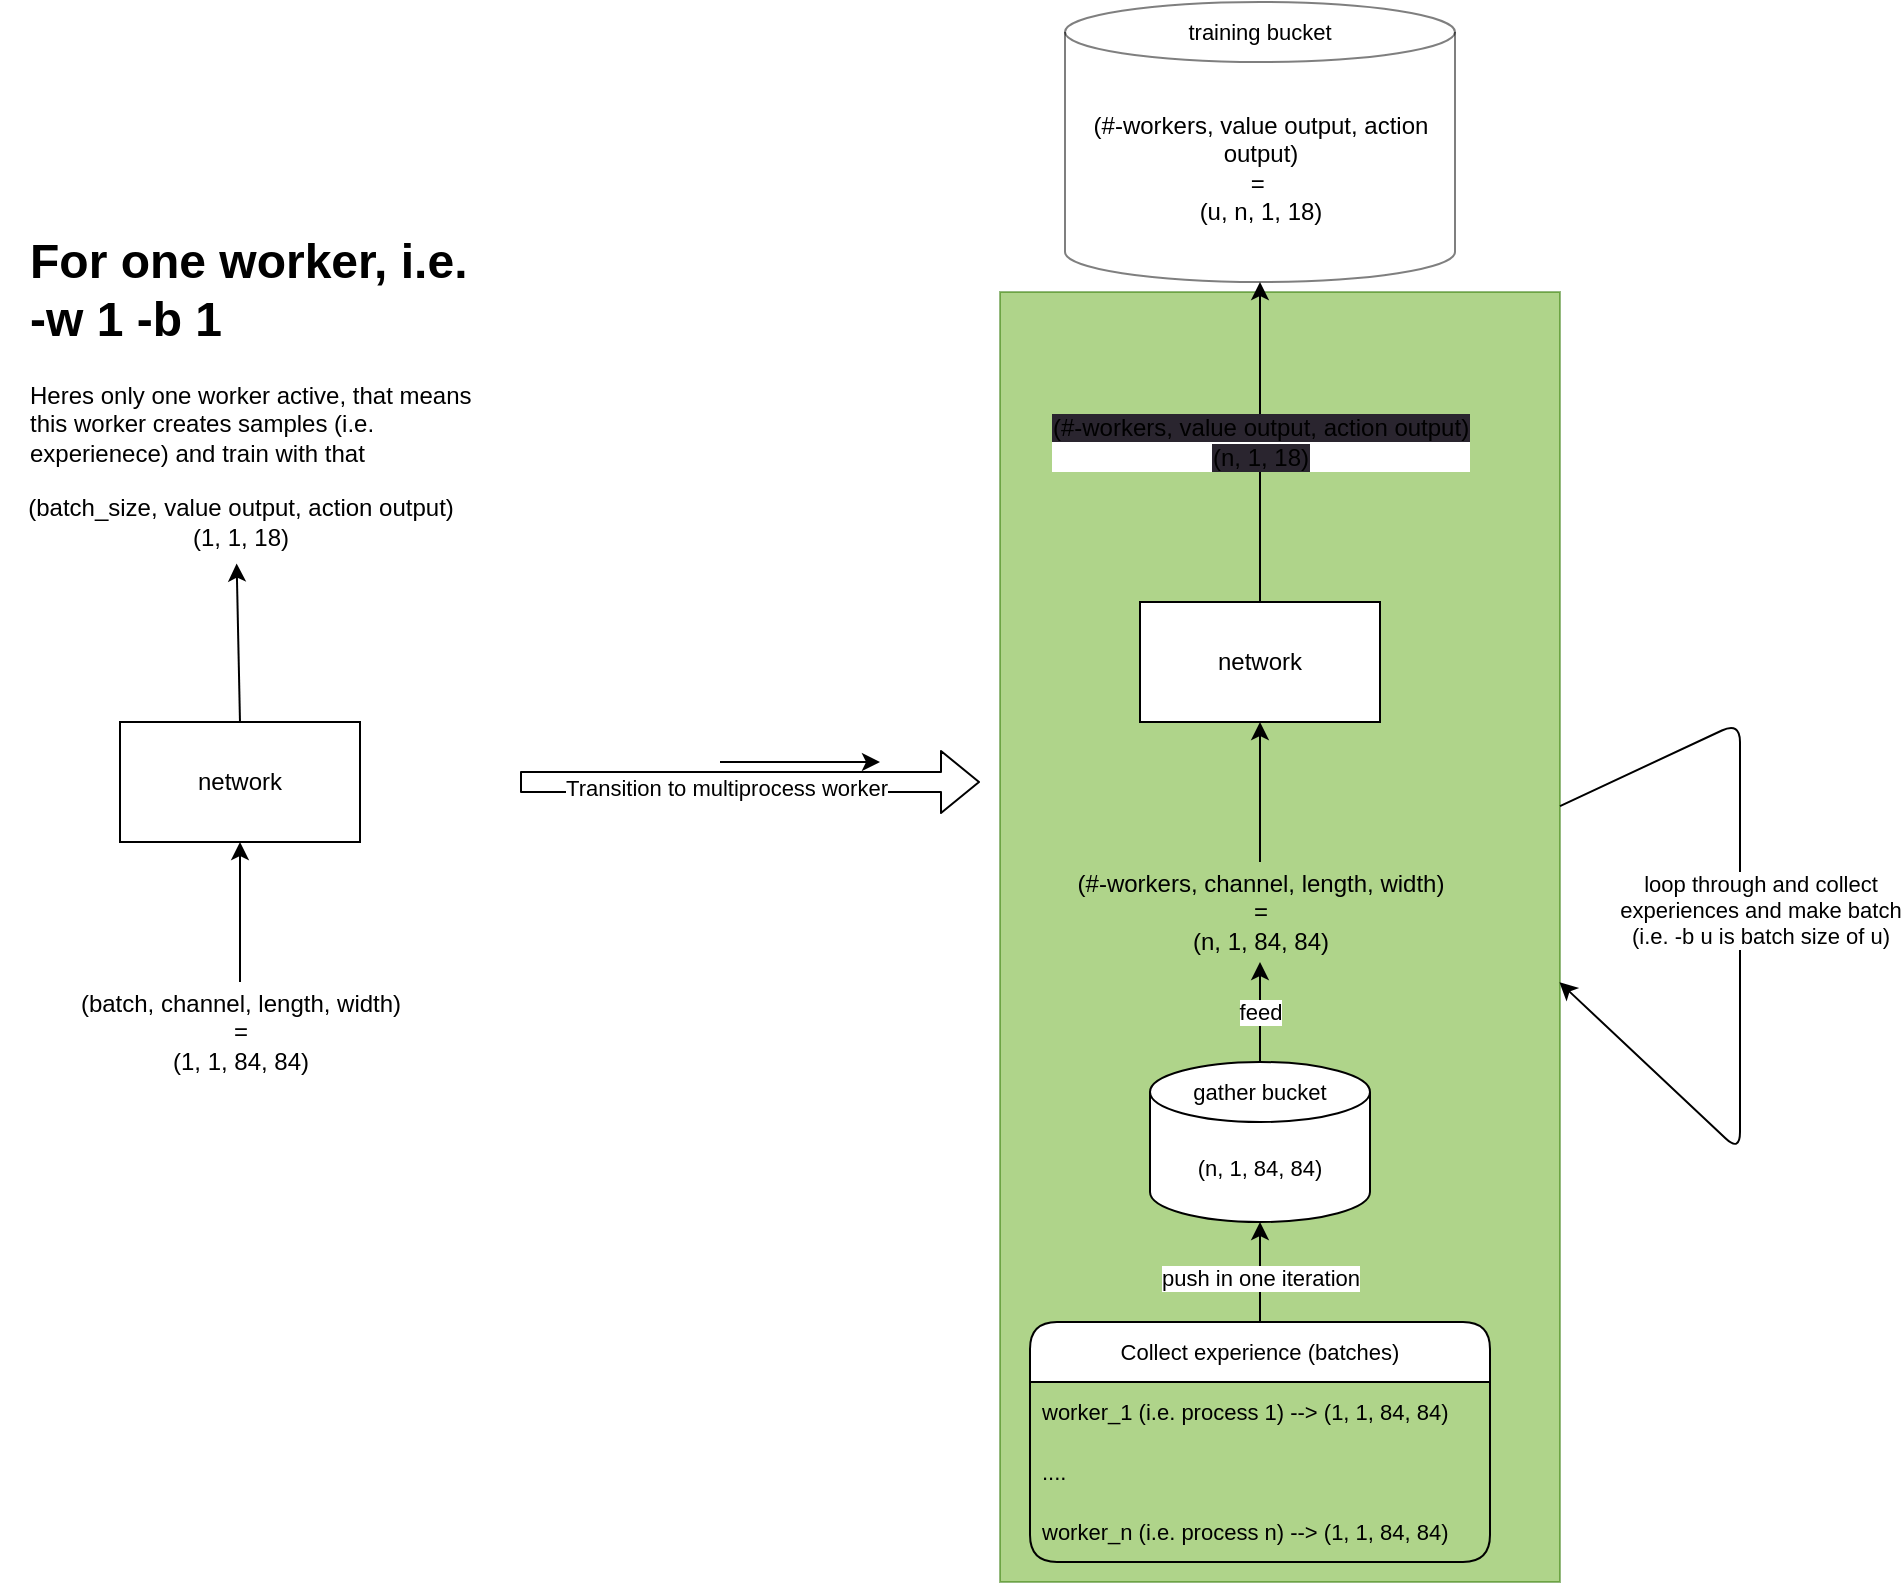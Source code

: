 <mxfile>
    <diagram id="r8em_XzRxzLbMy1PGVGJ" name="Seite-1">
        <mxGraphModel dx="1367" dy="781" grid="1" gridSize="10" guides="1" tooltips="1" connect="1" arrows="1" fold="1" page="1" pageScale="1" pageWidth="827" pageHeight="1169" math="0" shadow="0">
            <root>
                <mxCell id="0"/>
                <mxCell id="1" parent="0"/>
                <mxCell id="41" value="" style="rounded=0;whiteSpace=wrap;html=1;fontSize=11;fillColor=#60a917;strokeColor=#2D7600;fontColor=#ffffff;gradientColor=none;opacity=50;" vertex="1" parent="1">
                    <mxGeometry x="530" y="295" width="280" height="645" as="geometry"/>
                </mxCell>
                <mxCell id="2" value="network" style="rounded=0;whiteSpace=wrap;html=1;" vertex="1" parent="1">
                    <mxGeometry x="90" y="510" width="120" height="60" as="geometry"/>
                </mxCell>
                <mxCell id="4" value="" style="endArrow=classic;html=1;entryX=0.5;entryY=1;entryDx=0;entryDy=0;" edge="1" parent="1" target="2">
                    <mxGeometry width="50" height="50" relative="1" as="geometry">
                        <mxPoint x="150" y="640" as="sourcePoint"/>
                        <mxPoint x="160" y="590" as="targetPoint"/>
                    </mxGeometry>
                </mxCell>
                <mxCell id="5" value="(batch, channel, length, width)&lt;br&gt;=&lt;br&gt;(1, 1, 84, 84)" style="text;html=1;align=center;verticalAlign=middle;resizable=0;points=[];autosize=1;strokeColor=none;fillColor=none;" vertex="1" parent="1">
                    <mxGeometry x="60" y="635" width="180" height="60" as="geometry"/>
                </mxCell>
                <mxCell id="6" value="" style="endArrow=classic;html=1;exitX=0.5;exitY=0;exitDx=0;exitDy=0;entryX=0.493;entryY=1.02;entryDx=0;entryDy=0;entryPerimeter=0;" edge="1" parent="1" source="2" target="7">
                    <mxGeometry width="50" height="50" relative="1" as="geometry">
                        <mxPoint x="149.5" y="490" as="sourcePoint"/>
                        <mxPoint x="150" y="440" as="targetPoint"/>
                    </mxGeometry>
                </mxCell>
                <mxCell id="7" value="(batch_size, value output, action output)&lt;br&gt;(1, 1, 18)" style="text;html=1;align=center;verticalAlign=middle;resizable=0;points=[];autosize=1;strokeColor=none;fillColor=none;" vertex="1" parent="1">
                    <mxGeometry x="30" y="390" width="240" height="40" as="geometry"/>
                </mxCell>
                <mxCell id="8" value="&lt;h1&gt;For one worker, i.e. -w 1 -b 1&lt;/h1&gt;&lt;div&gt;Heres only one worker active, that means this worker creates samples (i.e. experienece) and train with that&lt;/div&gt;" style="text;html=1;strokeColor=none;fillColor=none;spacing=5;spacingTop=-20;whiteSpace=wrap;overflow=hidden;rounded=0;" vertex="1" parent="1">
                    <mxGeometry x="40" y="260" width="230" height="130" as="geometry"/>
                </mxCell>
                <mxCell id="9" value="" style="shape=flexArrow;endArrow=classic;html=1;" edge="1" parent="1">
                    <mxGeometry width="50" height="50" relative="1" as="geometry">
                        <mxPoint x="290" y="540" as="sourcePoint"/>
                        <mxPoint x="520" y="540" as="targetPoint"/>
                    </mxGeometry>
                </mxCell>
                <mxCell id="10" value="Transition to multiprocess worker" style="edgeLabel;html=1;align=center;verticalAlign=middle;resizable=0;points=[];" vertex="1" connectable="0" parent="9">
                    <mxGeometry x="-0.104" y="-3" relative="1" as="geometry">
                        <mxPoint as="offset"/>
                    </mxGeometry>
                </mxCell>
                <mxCell id="12" value="network" style="rounded=0;whiteSpace=wrap;html=1;" vertex="1" parent="1">
                    <mxGeometry x="600" y="450" width="120" height="60" as="geometry"/>
                </mxCell>
                <mxCell id="13" value="" style="endArrow=classic;html=1;entryX=0.5;entryY=1;entryDx=0;entryDy=0;" edge="1" parent="1" target="12">
                    <mxGeometry width="50" height="50" relative="1" as="geometry">
                        <mxPoint x="660" y="580" as="sourcePoint"/>
                        <mxPoint x="670" y="530" as="targetPoint"/>
                    </mxGeometry>
                </mxCell>
                <mxCell id="14" value="(#-workers, channel, length, width)&lt;br&gt;=&lt;br&gt;(n, 1, 84, 84)" style="text;html=1;align=center;verticalAlign=middle;resizable=0;points=[];autosize=1;strokeColor=none;fillColor=none;" vertex="1" parent="1">
                    <mxGeometry x="555" y="575" width="210" height="60" as="geometry"/>
                </mxCell>
                <mxCell id="15" value="" style="endArrow=classic;html=1;exitX=0.5;exitY=0;exitDx=0;exitDy=0;entryX=0.5;entryY=1;entryDx=0;entryDy=0;entryPerimeter=0;" edge="1" parent="1" source="12" target="46">
                    <mxGeometry width="50" height="50" relative="1" as="geometry">
                        <mxPoint x="659.5" y="430" as="sourcePoint"/>
                        <mxPoint x="660" y="380" as="targetPoint"/>
                    </mxGeometry>
                </mxCell>
                <mxCell id="48" value="&lt;span style=&quot;font-size: 12px; background-color: rgb(42, 37, 47);&quot;&gt;(#-workers, value output, action output)&lt;/span&gt;&lt;br style=&quot;font-size: 12px; background-color: rgb(42, 37, 47);&quot;&gt;&lt;span style=&quot;font-size: 12px; background-color: rgb(42, 37, 47);&quot;&gt;(n, 1, 18)&lt;/span&gt;" style="edgeLabel;html=1;align=center;verticalAlign=middle;resizable=0;points=[];fontSize=11;" vertex="1" connectable="0" parent="15">
                    <mxGeometry x="0.256" relative="1" as="geometry">
                        <mxPoint y="20" as="offset"/>
                    </mxGeometry>
                </mxCell>
                <mxCell id="38" style="edgeStyle=none;html=1;entryX=0.5;entryY=1;entryDx=0;entryDy=0;entryPerimeter=0;fontSize=11;" edge="1" parent="1" source="32" target="36">
                    <mxGeometry relative="1" as="geometry"/>
                </mxCell>
                <mxCell id="39" value="push in one iteration" style="edgeLabel;html=1;align=center;verticalAlign=middle;resizable=0;points=[];fontSize=11;" vertex="1" connectable="0" parent="38">
                    <mxGeometry x="-0.105" relative="1" as="geometry">
                        <mxPoint as="offset"/>
                    </mxGeometry>
                </mxCell>
                <mxCell id="32" value="Collect experience (batches)" style="swimlane;fontStyle=0;childLayout=stackLayout;horizontal=1;startSize=30;horizontalStack=0;resizeParent=1;resizeParentMax=0;resizeLast=0;collapsible=1;marginBottom=0;whiteSpace=wrap;html=1;rounded=1;fontSize=11;" vertex="1" parent="1">
                    <mxGeometry x="545" y="810" width="230" height="120" as="geometry"/>
                </mxCell>
                <mxCell id="33" value="worker_1 (i.e. process 1) --&amp;gt; (1, 1, 84, 84)" style="text;strokeColor=none;fillColor=none;align=left;verticalAlign=middle;spacingLeft=4;spacingRight=4;overflow=hidden;points=[[0,0.5],[1,0.5]];portConstraint=eastwest;rotatable=0;whiteSpace=wrap;html=1;rounded=1;fontSize=11;" vertex="1" parent="32">
                    <mxGeometry y="30" width="230" height="30" as="geometry"/>
                </mxCell>
                <mxCell id="34" value="...." style="text;strokeColor=none;fillColor=none;align=left;verticalAlign=middle;spacingLeft=4;spacingRight=4;overflow=hidden;points=[[0,0.5],[1,0.5]];portConstraint=eastwest;rotatable=0;whiteSpace=wrap;html=1;rounded=1;fontSize=11;" vertex="1" parent="32">
                    <mxGeometry y="60" width="230" height="30" as="geometry"/>
                </mxCell>
                <mxCell id="35" value="worker_n (i.e. process n) --&amp;gt; (1, 1, 84, 84)" style="text;strokeColor=none;fillColor=none;align=left;verticalAlign=middle;spacingLeft=4;spacingRight=4;overflow=hidden;points=[[0,0.5],[1,0.5]];portConstraint=eastwest;rotatable=0;whiteSpace=wrap;html=1;rounded=1;fontSize=11;" vertex="1" parent="32">
                    <mxGeometry y="90" width="230" height="30" as="geometry"/>
                </mxCell>
                <mxCell id="40" value="feed" style="edgeStyle=none;html=1;entryX=0.5;entryY=0.917;entryDx=0;entryDy=0;entryPerimeter=0;fontSize=11;" edge="1" parent="1" source="36" target="14">
                    <mxGeometry relative="1" as="geometry"/>
                </mxCell>
                <mxCell id="36" value="(n, 1, 84, 84)" style="shape=cylinder3;whiteSpace=wrap;html=1;boundedLbl=1;backgroundOutline=1;size=15;rounded=1;fontSize=11;" vertex="1" parent="1">
                    <mxGeometry x="605" y="680" width="110" height="80" as="geometry"/>
                </mxCell>
                <mxCell id="44" style="edgeStyle=none;html=1;entryX=0.999;entryY=0.535;entryDx=0;entryDy=0;entryPerimeter=0;fontSize=11;" edge="1" parent="1" source="41" target="41">
                    <mxGeometry relative="1" as="geometry">
                        <Array as="points">
                            <mxPoint x="900" y="510"/>
                        </Array>
                    </mxGeometry>
                </mxCell>
                <mxCell id="45" value="loop through and collect &lt;br&gt;experiences and make batch&lt;br&gt;(i.e. -b u is batch size of u)" style="edgeLabel;html=1;align=center;verticalAlign=middle;resizable=0;points=[];fontSize=11;" vertex="1" connectable="0" parent="44">
                    <mxGeometry x="0.011" y="-1" relative="1" as="geometry">
                        <mxPoint x="11" y="-28" as="offset"/>
                    </mxGeometry>
                </mxCell>
                <mxCell id="46" value="&lt;span style=&quot;font-size: 12px;&quot;&gt;(#-workers, value output, action output)&lt;/span&gt;&lt;span style=&quot;font-size: 12px;&quot;&gt;&lt;br&gt;=&amp;nbsp;&lt;br&gt;&lt;/span&gt;&lt;span style=&quot;font-size: 12px;&quot;&gt;(u, n, 1, 18)&lt;/span&gt;&lt;span style=&quot;font-size: 12px;&quot;&gt;&lt;br&gt;&lt;/span&gt;" style="shape=cylinder3;whiteSpace=wrap;html=1;boundedLbl=1;backgroundOutline=1;size=15;rounded=1;fontSize=11;gradientColor=none;opacity=50;" vertex="1" parent="1">
                    <mxGeometry x="562.5" y="150" width="195" height="140" as="geometry"/>
                </mxCell>
                <mxCell id="47" value="gather bucket" style="text;html=1;strokeColor=none;fillColor=none;align=center;verticalAlign=middle;whiteSpace=wrap;rounded=0;fontSize=11;opacity=50;" vertex="1" parent="1">
                    <mxGeometry x="610" y="680" width="100" height="30" as="geometry"/>
                </mxCell>
                <mxCell id="49" value="training bucket" style="text;html=1;strokeColor=none;fillColor=none;align=center;verticalAlign=middle;whiteSpace=wrap;rounded=0;fontSize=11;opacity=50;" vertex="1" parent="1">
                    <mxGeometry x="610" y="150" width="100" height="30" as="geometry"/>
                </mxCell>
                <mxCell id="50" value="" style="edgeStyle=none;orthogonalLoop=1;jettySize=auto;html=1;fontSize=11;" edge="1" parent="1">
                    <mxGeometry width="80" relative="1" as="geometry">
                        <mxPoint x="390" y="530" as="sourcePoint"/>
                        <mxPoint x="470" y="530" as="targetPoint"/>
                        <Array as="points"/>
                    </mxGeometry>
                </mxCell>
            </root>
        </mxGraphModel>
    </diagram>
</mxfile>